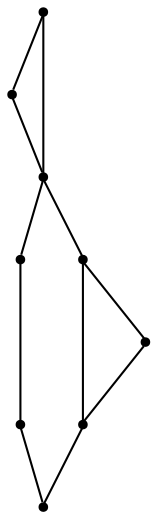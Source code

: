 graph {
  node [shape=point,comment="{\"directed\":false,\"doi\":\"10.1007/978-3-319-50106-2_10\",\"figure\":\"1 (1)\"}"]

  v0 [pos="516.0613738841986,530.4793132594102"]
  v1 [pos="516.0613738841986,264.7516435841808"]
  v2 [pos="466.236764579633,331.1864741116715"]
  v3 [pos="516.0613738841986,430.8270555454921"]
  v4 [pos="466.236764579633,596.9138973848021"]
  v5 [pos="466.236764579633,198.3188717064828"]
  v6 [pos="416.4121552750673,430.82705554549204"]
  v7 [pos="416.41215527506733,530.4793132594102"]
  v8 [pos="383.1943607249038,480.65534638215615"]

  v8 -- v7 [id="-2",pos="383.1943607249038,480.65534638215615 416.41215527506733,530.4793132594102 416.41215527506733,530.4793132594102 416.41215527506733,530.4793132594102"]
  v1 -- v2 [id="-3",pos="516.0613738841986,264.7516435841808 466.236764579633,331.1864741116715 466.236764579633,331.1864741116715 466.236764579633,331.1864741116715"]
  v6 -- v8 [id="-6",pos="416.4121552750673,430.82705554549204 383.1943607249038,480.65534638215615 383.1943607249038,480.65534638215615 383.1943607249038,480.65534638215615"]
  v6 -- v7 [id="-7",pos="416.4121552750673,430.82705554549204 416.41215527506733,530.4793132594102 416.41215527506733,530.4793132594102 416.41215527506733,530.4793132594102"]
  v2 -- v6 [id="-11",pos="466.236764579633,331.1864741116715 416.4121552750673,430.82705554549204 416.4121552750673,430.82705554549204 416.4121552750673,430.82705554549204"]
  v5 -- v1 [id="-12",pos="466.236764579633,198.3188717064828 516.0613738841986,264.7516435841808 516.0613738841986,264.7516435841808 516.0613738841986,264.7516435841808"]
  v5 -- v2 [id="-13",pos="466.236764579633,198.3188717064828 466.236764579633,331.1864741116715 466.236764579633,331.1864741116715 466.236764579633,331.1864741116715"]
  v2 -- v3 [id="-14",pos="466.236764579633,331.1864741116715 516.0613738841986,430.8270555454921 516.0613738841986,430.8270555454921 516.0613738841986,430.8270555454921"]
  v3 -- v0 [id="-18",pos="516.0613738841986,430.8270555454921 516.0613738841986,530.4793132594102 516.0613738841986,530.4793132594102 516.0613738841986,530.4793132594102"]
  v7 -- v4 [id="-20",pos="416.41215527506733,530.4793132594102 466.236764579633,596.9138973848021 466.236764579633,596.9138973848021 466.236764579633,596.9138973848021"]
  v0 -- v4 [id="-21",pos="516.0613738841986,530.4793132594102 466.236764579633,596.9138973848021 466.236764579633,596.9138973848021 466.236764579633,596.9138973848021"]
}